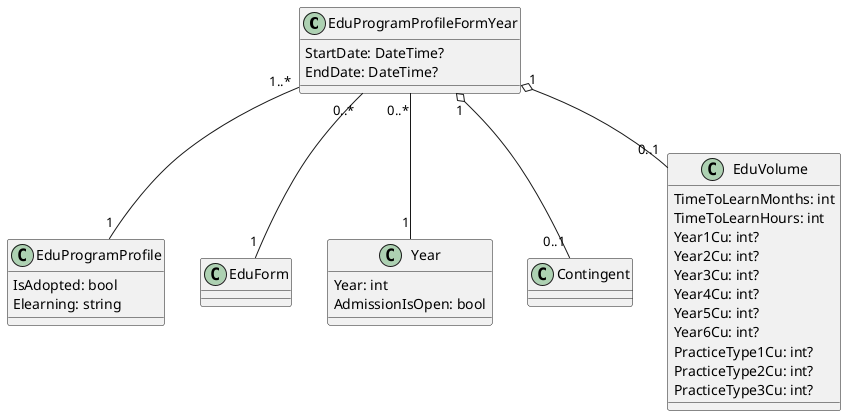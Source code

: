 @startuml Volume Information

EduProgramProfileFormYear "1..*" -- "1" EduProgramProfile
EduProgramProfileFormYear "0..*" -- "1" EduForm
EduProgramProfileFormYear "0..*" -- "1" Year

EduProgramProfileFormYear "1" o-- "0..1" Contingent
EduProgramProfileFormYear "1" o-- "0..1" EduVolume

class EduProgramProfile {
    IsAdopted: bool
    Elearning: string
}

class EduVolume {
    TimeToLearnMonths: int
    TimeToLearnHours: int
    Year1Cu: int?
    Year2Cu: int?
    Year3Cu: int?
    Year4Cu: int?
    Year5Cu: int?
    Year6Cu: int?
    PracticeType1Cu: int?
    PracticeType2Cu: int?
    PracticeType3Cu: int?
}

class Year {
    Year: int
    AdmissionIsOpen: bool
}

class EduProgramProfileFormYear {
    StartDate: DateTime?
    EndDate: DateTime?
}

@enduml
